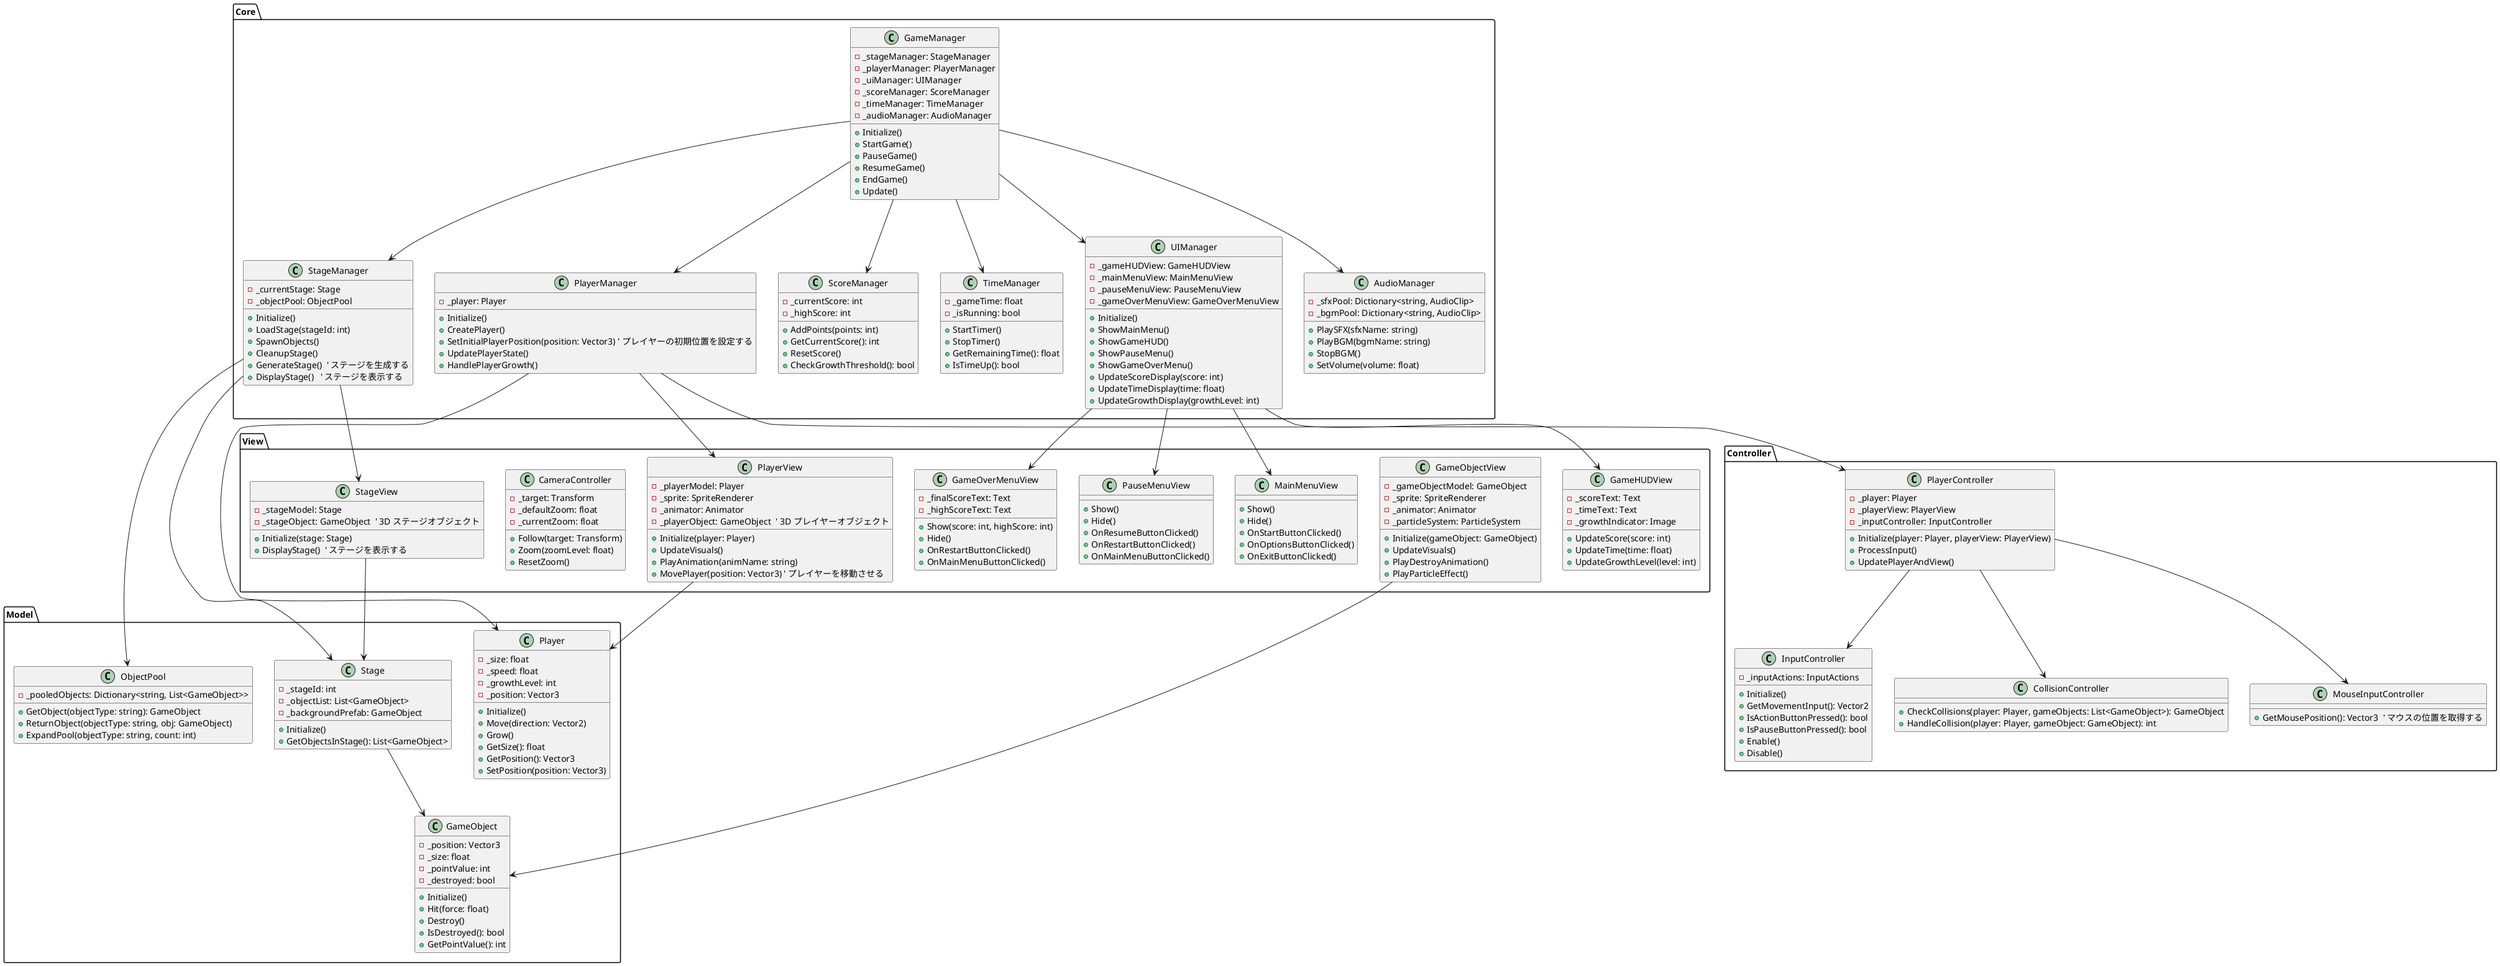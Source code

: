 @startuml HockeyGameArchitecture

package "Core" {
  class GameManager {
    - _stageManager: StageManager
    - _playerManager: PlayerManager
    - _uiManager: UIManager
    - _scoreManager: ScoreManager
    - _timeManager: TimeManager
    - _audioManager: AudioManager
    + Initialize()
    + StartGame()
    + PauseGame()
    + ResumeGame()
    + EndGame()
    + Update()
  }

  class StageManager {
    - _currentStage: Stage
    - _objectPool: ObjectPool
    + Initialize()
    + LoadStage(stageId: int)
    + SpawnObjects()
    + CleanupStage()
    + GenerateStage()  ' ステージを生成する
    + DisplayStage()   ' ステージを表示する
  }

  class PlayerManager {
    - _player: Player
    + Initialize()
    + CreatePlayer()
    + SetInitialPlayerPosition(position: Vector3) ' プレイヤーの初期位置を設定する
    + UpdatePlayerState()
    + HandlePlayerGrowth()
  }

  class ScoreManager {
    - _currentScore: int
    - _highScore: int
    + AddPoints(points: int)
    + GetCurrentScore(): int
    + ResetScore()
    + CheckGrowthThreshold(): bool
  }

  class TimeManager {
    - _gameTime: float
    - _isRunning: bool
    + StartTimer()
    + StopTimer()
    + GetRemainingTime(): float
    + IsTimeUp(): bool
  }

  class UIManager {
    - _gameHUDView: GameHUDView
    - _mainMenuView: MainMenuView
    - _pauseMenuView: PauseMenuView
    - _gameOverMenuView: GameOverMenuView
    + Initialize()
    + ShowMainMenu()
    + ShowGameHUD()
    + ShowPauseMenu()
    + ShowGameOverMenu()
    + UpdateScoreDisplay(score: int)
    + UpdateTimeDisplay(time: float)
    + UpdateGrowthDisplay(growthLevel: int)
  }
  
  class AudioManager {
    - _sfxPool: Dictionary<string, AudioClip>
    - _bgmPool: Dictionary<string, AudioClip>
    + PlaySFX(sfxName: string)
    + PlayBGM(bgmName: string)
    + StopBGM()
    + SetVolume(volume: float)
  }
}

package "Model" {
  class Player {
    - _size: float
    - _speed: float
    - _growthLevel: int
    - _position: Vector3
    + Initialize()
    + Move(direction: Vector2)
    + Grow()
    + GetSize(): float
    + GetPosition(): Vector3
    + SetPosition(position: Vector3)
  }

  class Stage {
    - _stageId: int
    - _objectList: List<GameObject>
    - _backgroundPrefab: GameObject
    + Initialize()
    + GetObjectsInStage(): List<GameObject>
  }

  class GameObject {
    - _position: Vector3
    - _size: float
    - _pointValue: int
    - _destroyed: bool
    + Initialize()
    + Hit(force: float)
    + Destroy()
    + IsDestroyed(): bool
    + GetPointValue(): int
  }

  class ObjectPool {
    - _pooledObjects: Dictionary<string, List<GameObject>>
    + GetObject(objectType: string): GameObject
    + ReturnObject(objectType: string, obj: GameObject)
    + ExpandPool(objectType: string, count: int)
  }
}

package "View" {
  class PlayerView {
    - _playerModel: Player
    - _sprite: SpriteRenderer
    - _animator: Animator
    - _playerObject: GameObject  ' 3D プレイヤーオブジェクト
    + Initialize(player: Player)
    + UpdateVisuals()
    + PlayAnimation(animName: string)
    + MovePlayer(position: Vector3) ' プレイヤーを移動させる
  }

  class GameObjectView {
    - _gameObjectModel: GameObject
    - _sprite: SpriteRenderer
    - _animator: Animator
    - _particleSystem: ParticleSystem
    + Initialize(gameObject: GameObject)
    + UpdateVisuals()
    + PlayDestroyAnimation()
    + PlayParticleEffect()
  }

  class GameHUDView {
    - _scoreText: Text
    - _timeText: Text
    - _growthIndicator: Image
    + UpdateScore(score: int)
    + UpdateTime(time: float)
    + UpdateGrowthLevel(level: int)
  }

  class MainMenuView {
    + Show()
    + Hide()
    + OnStartButtonClicked()
    + OnOptionsButtonClicked()
    + OnExitButtonClicked()
  }

  class PauseMenuView {
    + Show()
    + Hide()
    + OnResumeButtonClicked()
    + OnRestartButtonClicked()
    + OnMainMenuButtonClicked()
  }

  class GameOverMenuView {
    - _finalScoreText: Text
    - _highScoreText: Text
    + Show(score: int, highScore: int)
    + Hide()
    + OnRestartButtonClicked()
    + OnMainMenuButtonClicked()
  }

  class CameraController {
    - _target: Transform
    - _defaultZoom: float
    - _currentZoom: float
    + Follow(target: Transform)
    + Zoom(zoomLevel: float)
    + ResetZoom()
  }

  class StageView {
    - _stageModel: Stage
    - _stageObject: GameObject  ' 3D ステージオブジェクト
    + Initialize(stage: Stage)
    + DisplayStage()  ' ステージを表示する
  }
}

package "Controller" {
  class InputController {
    - _inputActions: InputActions
    + Initialize()
    + GetMovementInput(): Vector2
    + IsActionButtonPressed(): bool
    + IsPauseButtonPressed(): bool
    + Enable()
    + Disable()
  }

  class PlayerController {
    - _player: Player
    - _playerView: PlayerView
    - _inputController: InputController
    + Initialize(player: Player, playerView: PlayerView)
    + ProcessInput()
    + UpdatePlayerAndView()
  }

  class CollisionController {
    + CheckCollisions(player: Player, gameObjects: List<GameObject>): GameObject
    + HandleCollision(player: Player, gameObject: GameObject): int
  }

  class MouseInputController {
    + GetMousePosition(): Vector3  ' マウスの位置を取得する
  }
}

' Core relationships
GameManager --> StageManager
GameManager --> PlayerManager
GameManager --> UIManager
GameManager --> ScoreManager
GameManager --> TimeManager
GameManager --> AudioManager

' Model relationships
PlayerManager --> Player
StageManager --> Stage
StageManager --> ObjectPool
Stage --> GameObject

' View relationships
PlayerManager --> PlayerView
UIManager --> GameHUDView
UIManager --> MainMenuView
UIManager --> PauseMenuView
UIManager --> GameOverMenuView
StageManager --> StageView

' Controller relationships
PlayerManager --> PlayerController
PlayerController --> InputController
PlayerController --> CollisionController
PlayerController --> MouseInputController

' Model-View relationships
PlayerView --> Player
GameObjectView --> GameObject
StageView --> Stage

@enduml
